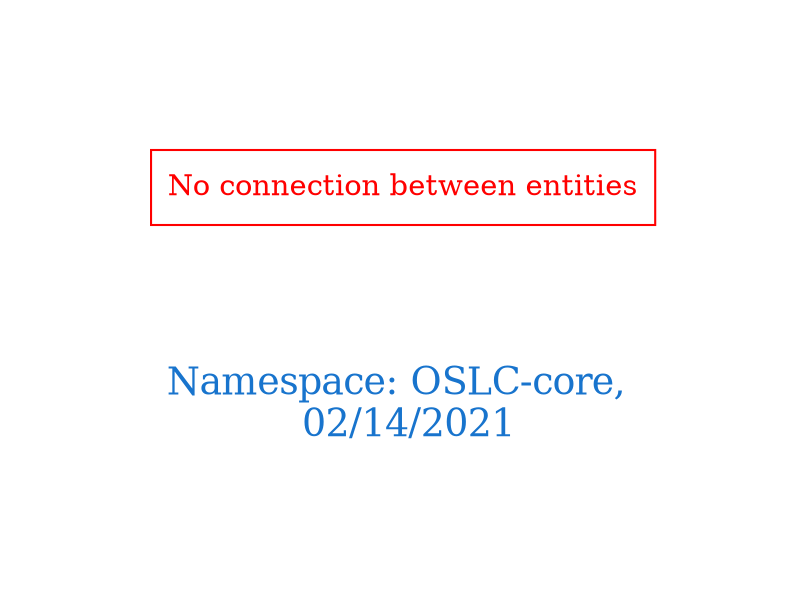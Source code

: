 digraph OGIT_ontology {
 graph [ rankdir= LR,pad=1 
fontsize = 18,
fontcolor= dodgerblue3,label = "\n\n\nNamespace: OSLC-core, \n 02/14/2021"];
node[shape=polygon];
edge [  color="gray81"];

"No connection between entities" [fontcolor = "red",color="red", shape="polygon"]
}
